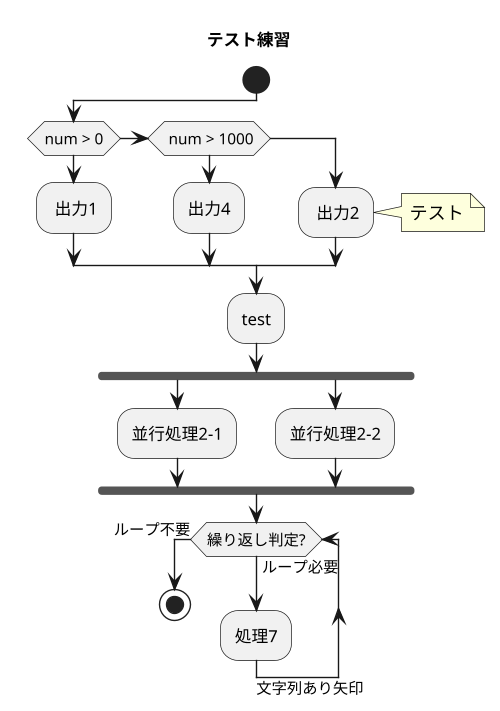@startuml

' 出力サイズを変更できる
scale 500*800
' 背景指定
skinparam backgroundColor transparent


' 再度思い出すための出力
title <size:12> テスト練習 </size>

start
 if (num > 0) then
: 出力1;
elseif ( num > 1000) then
:出力4;
 else
: 出力2;
note right
テスト
end note
endif

:test;

fork
  :並行処理2-1;
fork again
  :並行処理2-2;
end fork

while (繰り返し判定?) is (ループ必要)
  :処理7;
  -> 文字列あり矢印;
endwhile (ループ不要)


stop

@enduml
